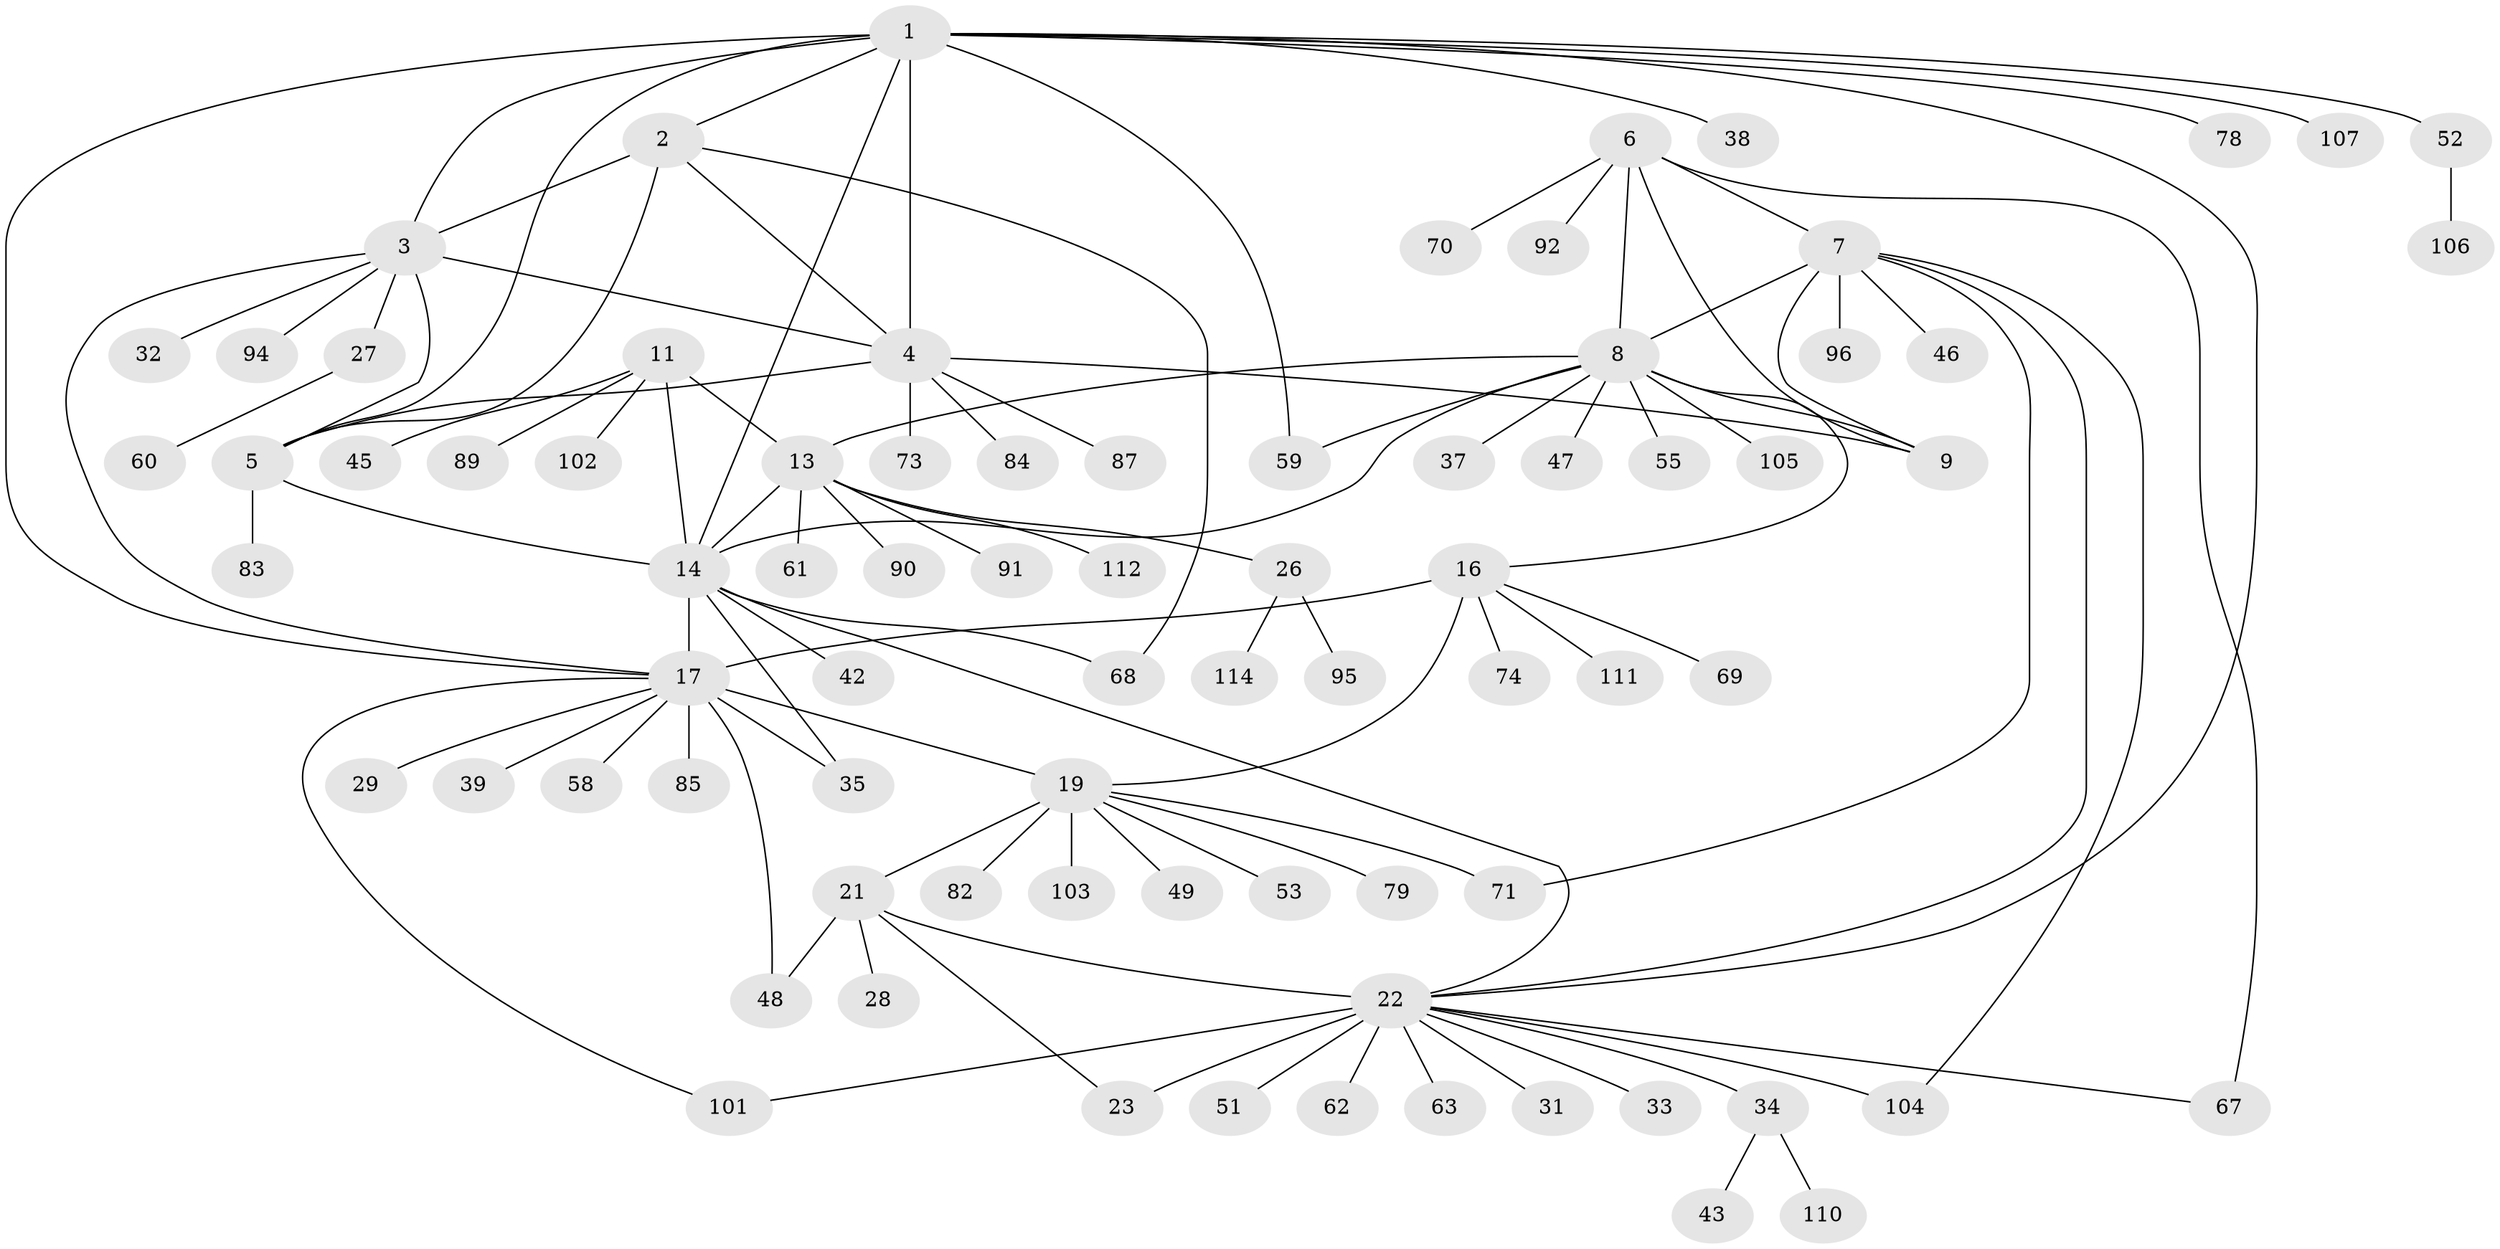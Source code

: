 // original degree distribution, {11: 0.02631578947368421, 5: 0.017543859649122806, 8: 0.05263157894736842, 6: 0.02631578947368421, 7: 0.03508771929824561, 9: 0.008771929824561403, 10: 0.02631578947368421, 4: 0.043859649122807015, 15: 0.008771929824561403, 3: 0.02631578947368421, 2: 0.18421052631578946, 1: 0.543859649122807}
// Generated by graph-tools (version 1.1) at 2025/19/03/04/25 18:19:53]
// undirected, 79 vertices, 107 edges
graph export_dot {
graph [start="1"]
  node [color=gray90,style=filled];
  1 [super="+30"];
  2;
  3;
  4;
  5;
  6;
  7;
  8 [super="+10"];
  9 [super="+64"];
  11 [super="+12"];
  13;
  14 [super="+15+40"];
  16;
  17 [super="+20+44+18"];
  19;
  21;
  22 [super="+25+24"];
  23 [super="+77+109+113+75"];
  26;
  27 [super="+66+108"];
  28 [super="+57"];
  29 [super="+72"];
  31;
  32;
  33;
  34 [super="+41"];
  35;
  37;
  38;
  39 [super="+50"];
  42;
  43;
  45 [super="+56"];
  46;
  47;
  48;
  49;
  51 [super="+93"];
  52;
  53;
  55;
  58;
  59;
  60;
  61;
  62;
  63;
  67;
  68;
  69;
  70;
  71;
  73;
  74;
  78 [super="+99"];
  79;
  82;
  83;
  84;
  85;
  87;
  89;
  90;
  91;
  92;
  94;
  95;
  96;
  101;
  102;
  103;
  104;
  105;
  106;
  107;
  110;
  111;
  112;
  114;
  1 -- 2;
  1 -- 3;
  1 -- 4;
  1 -- 5;
  1 -- 14;
  1 -- 38;
  1 -- 52;
  1 -- 78;
  1 -- 107;
  1 -- 22;
  1 -- 59;
  1 -- 17 [weight=2];
  2 -- 3;
  2 -- 4;
  2 -- 5;
  2 -- 68;
  3 -- 4;
  3 -- 5;
  3 -- 17;
  3 -- 27;
  3 -- 32;
  3 -- 94;
  4 -- 5;
  4 -- 9;
  4 -- 73;
  4 -- 84;
  4 -- 87;
  5 -- 83;
  5 -- 14;
  6 -- 7;
  6 -- 8 [weight=2];
  6 -- 9;
  6 -- 67;
  6 -- 70;
  6 -- 92;
  7 -- 8 [weight=2];
  7 -- 9;
  7 -- 46;
  7 -- 71;
  7 -- 96;
  7 -- 104;
  7 -- 22;
  8 -- 9 [weight=2];
  8 -- 16;
  8 -- 37;
  8 -- 47;
  8 -- 55;
  8 -- 59;
  8 -- 105;
  8 -- 13;
  8 -- 14;
  11 -- 13 [weight=2];
  11 -- 14 [weight=4];
  11 -- 102;
  11 -- 89;
  11 -- 45;
  13 -- 14 [weight=2];
  13 -- 26;
  13 -- 61;
  13 -- 90;
  13 -- 91;
  13 -- 112;
  14 -- 35;
  14 -- 68;
  14 -- 42;
  14 -- 17;
  14 -- 22;
  16 -- 17 [weight=3];
  16 -- 19;
  16 -- 69;
  16 -- 74;
  16 -- 111;
  17 -- 19 [weight=3];
  17 -- 35;
  17 -- 101;
  17 -- 39;
  17 -- 48;
  17 -- 85;
  17 -- 58;
  17 -- 29;
  19 -- 21;
  19 -- 49;
  19 -- 53;
  19 -- 71;
  19 -- 79;
  19 -- 82;
  19 -- 103;
  21 -- 22 [weight=3];
  21 -- 23;
  21 -- 28;
  21 -- 48;
  22 -- 23 [weight=3];
  22 -- 62;
  22 -- 33;
  22 -- 34;
  22 -- 67;
  22 -- 101;
  22 -- 104;
  22 -- 51;
  22 -- 63;
  22 -- 31;
  26 -- 95;
  26 -- 114;
  27 -- 60;
  34 -- 43;
  34 -- 110;
  52 -- 106;
}
